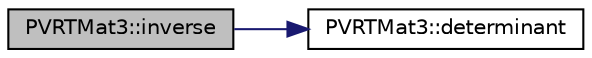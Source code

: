 digraph "PVRTMat3::inverse"
{
  edge [fontname="Helvetica",fontsize="10",labelfontname="Helvetica",labelfontsize="10"];
  node [fontname="Helvetica",fontsize="10",shape=record];
  rankdir="LR";
  Node1 [label="PVRTMat3::inverse",height=0.2,width=0.4,color="black", fillcolor="grey75", style="filled", fontcolor="black"];
  Node1 -> Node2 [color="midnightblue",fontsize="10",style="solid"];
  Node2 [label="PVRTMat3::determinant",height=0.2,width=0.4,color="black", fillcolor="white", style="filled",URL="$struct_p_v_r_t_mat3.html#a8dfbe8f76425e28e4b3dc2dcadcc4ef0",tooltip="Matrix multiplication and assignment of 3x3 matrix and vec3. "];
}
